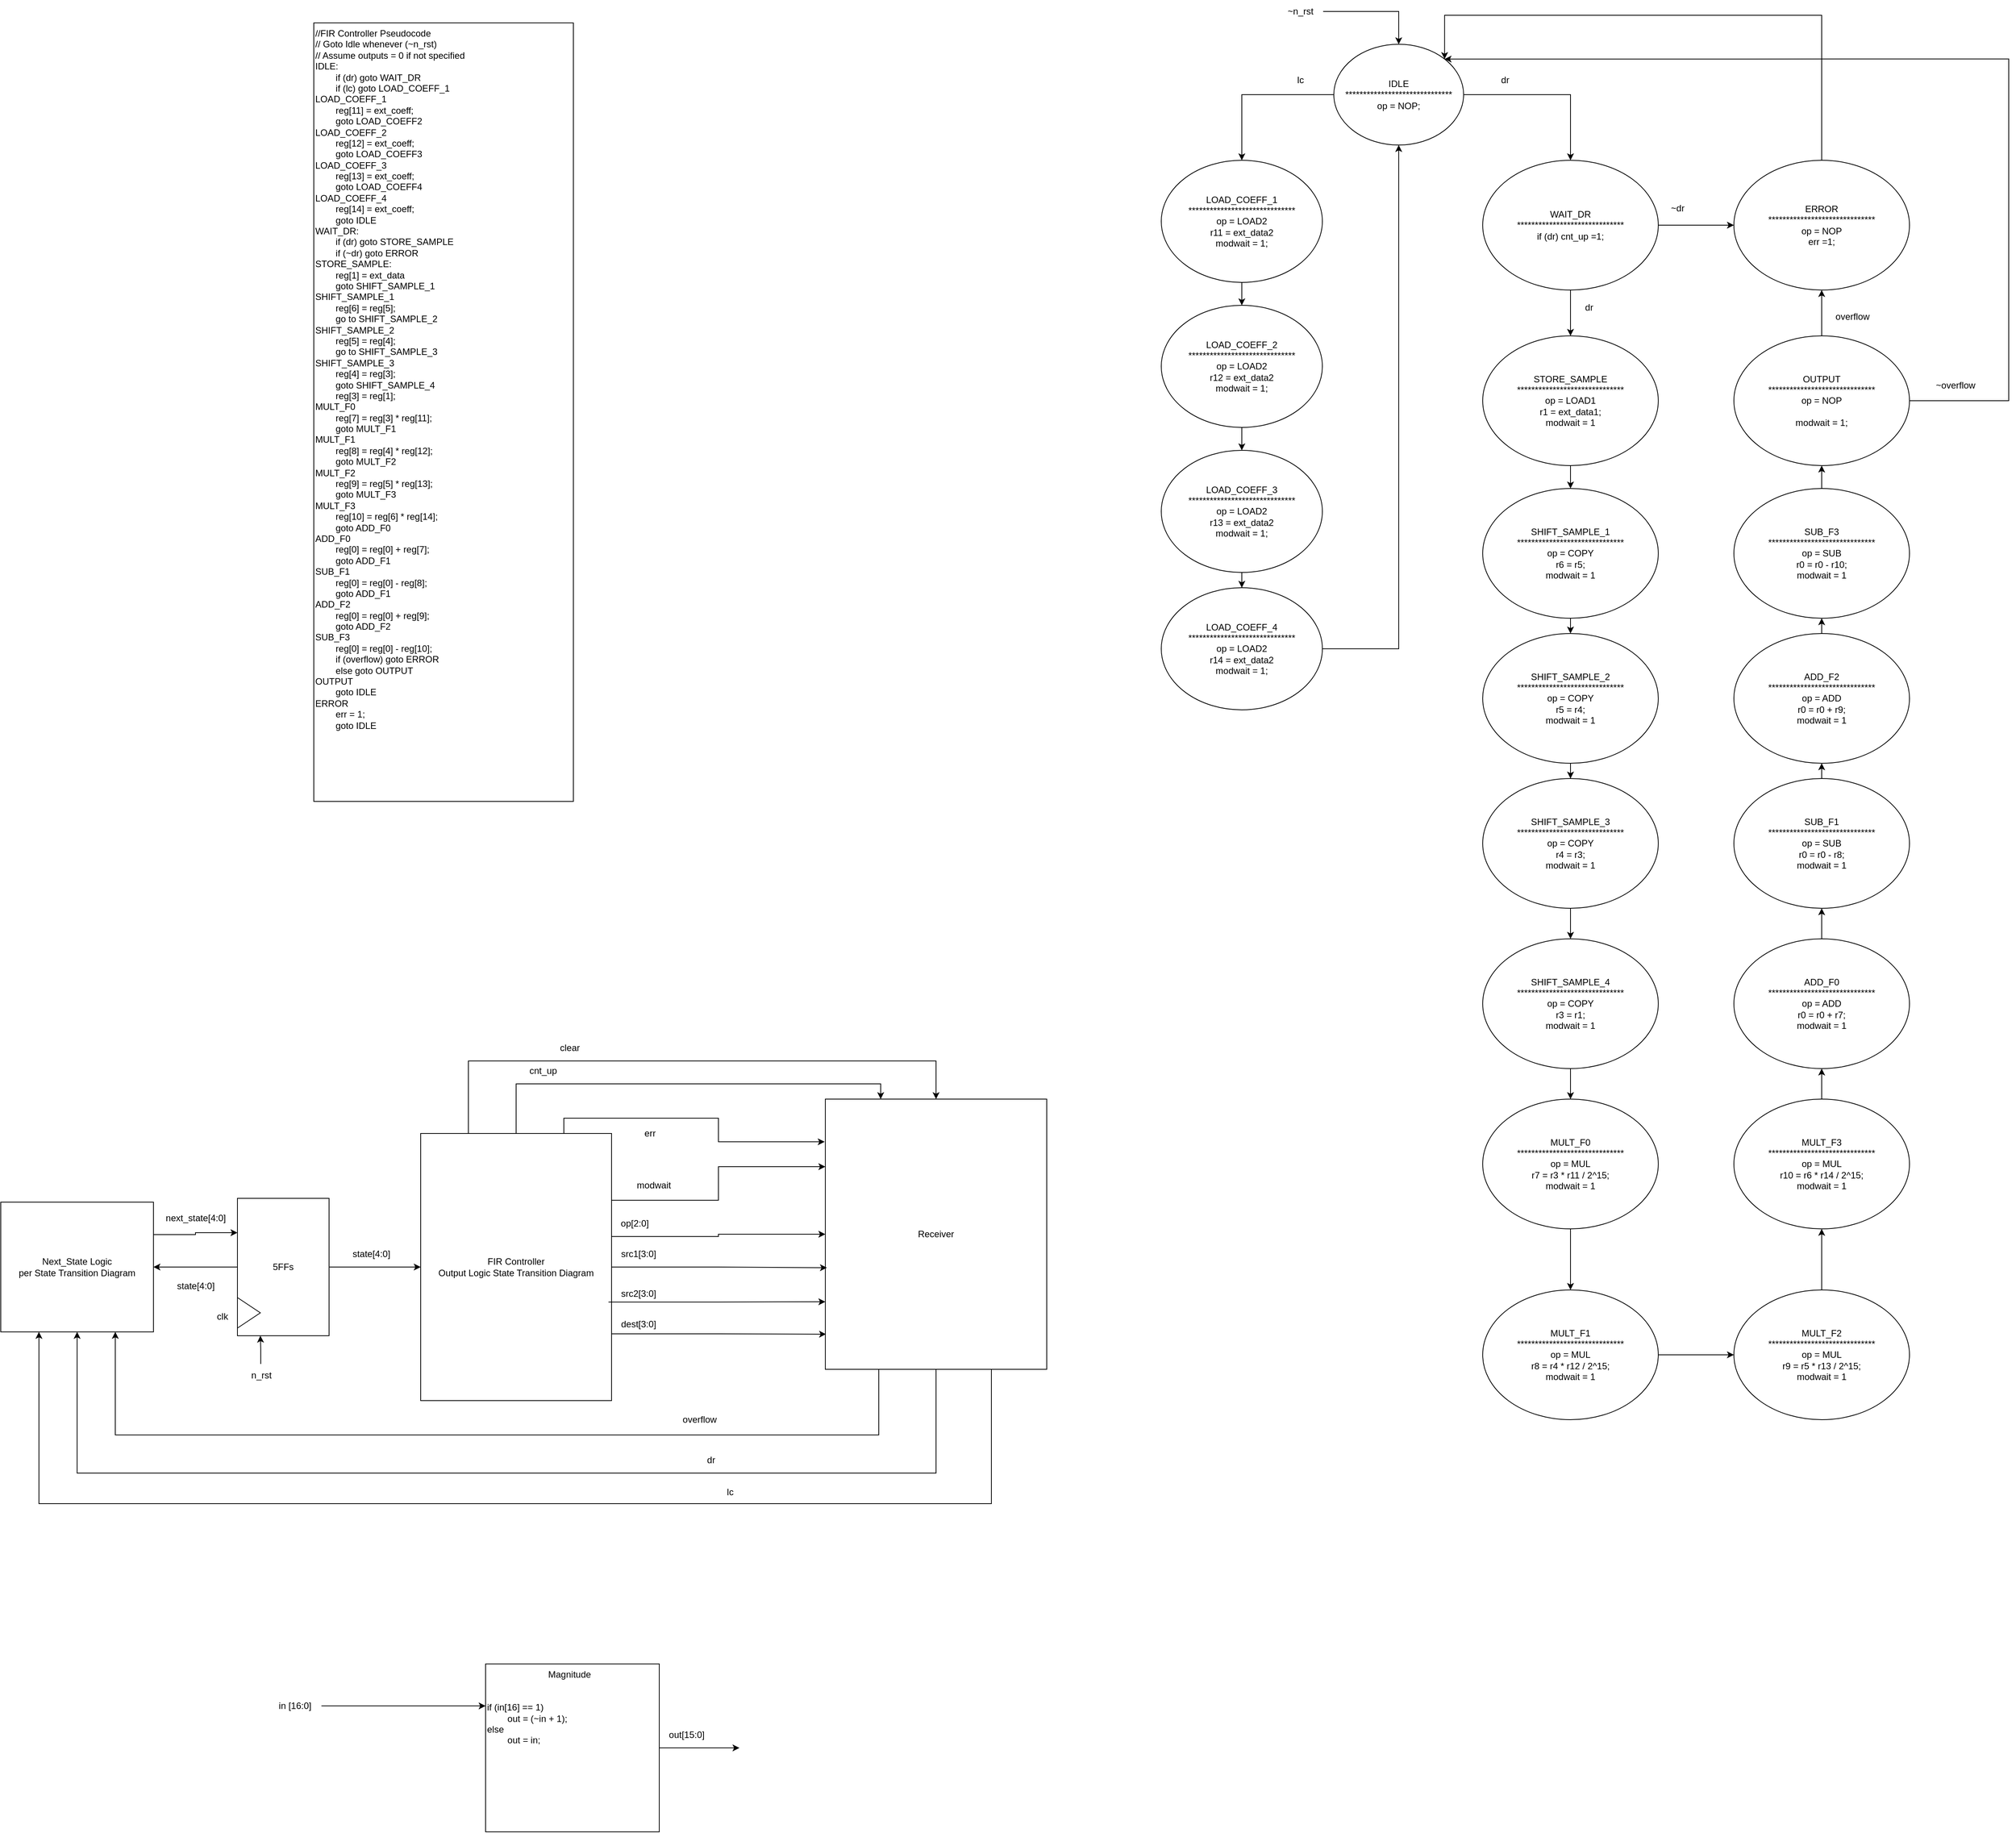 <mxfile version="26.1.0">
  <diagram name="Page-1" id="D0N6lgmKxC3ts6CW8Z0m">
    <mxGraphModel dx="2997" dy="2255" grid="1" gridSize="10" guides="1" tooltips="1" connect="1" arrows="1" fold="1" page="1" pageScale="1" pageWidth="850" pageHeight="1100" math="0" shadow="0">
      <root>
        <mxCell id="0" />
        <mxCell id="1" parent="0" />
        <mxCell id="e_LtIGF7NNEtgVZw4Auk-2" value="&lt;div&gt;//FIR Controller Pseudocode&lt;/div&gt;&lt;div&gt;// Goto Idle whenever (~n_rst)&lt;/div&gt;&lt;div&gt;// Assume outputs = 0 if not specified&lt;/div&gt;IDLE:&amp;nbsp;&lt;div&gt;&lt;div&gt;&lt;span style=&quot;white-space: pre;&quot;&gt;&#x9;&lt;/span&gt;if (dr) goto WAIT_DR&lt;span style=&quot;white-space: pre;&quot;&gt;&#x9;&lt;/span&gt;&lt;/div&gt;&lt;div&gt;&lt;span style=&quot;background-color: transparent; color: light-dark(rgb(0, 0, 0), rgb(255, 255, 255));&quot;&gt;&lt;span style=&quot;white-space: pre;&quot;&gt;&#x9;&lt;/span&gt;if (lc) goto LOAD_COEFF_1&lt;/span&gt;&lt;/div&gt;&lt;div&gt;&lt;div&gt;LOAD_COEFF_1&lt;/div&gt;&lt;div&gt;&lt;span style=&quot;background-color: transparent; color: light-dark(rgb(0, 0, 0), rgb(255, 255, 255)); white-space: pre;&quot;&gt;&#x9;&lt;/span&gt;reg[11] = ext_coeff;&lt;span style=&quot;background-color: transparent; color: light-dark(rgb(0, 0, 0), rgb(255, 255, 255)); white-space: pre;&quot;&gt;&#x9;&lt;/span&gt;&lt;/div&gt;&lt;div&gt;&lt;span style=&quot;white-space: pre;&quot;&gt;&#x9;&lt;/span&gt;goto LOAD_COEFF2&lt;/div&gt;&lt;div&gt;&lt;div&gt;LOAD_COEFF_2&lt;/div&gt;&lt;div&gt;&lt;span style=&quot;background-color: transparent; color: light-dark(rgb(0, 0, 0), rgb(255, 255, 255)); white-space: pre;&quot;&gt;&#x9;&lt;/span&gt;reg[12] = ext_coeff;&lt;/div&gt;&lt;div&gt;&lt;span style=&quot;background-color: transparent; color: light-dark(rgb(0, 0, 0), rgb(255, 255, 255)); white-space: pre;&quot;&gt;&lt;span style=&quot;white-space: pre;&quot;&gt;&#x9;&lt;/span&gt;&lt;/span&gt;&lt;span style=&quot;background-color: transparent; color: light-dark(rgb(0, 0, 0), rgb(255, 255, 255));&quot;&gt;goto LOAD_COEFF3&lt;/span&gt;&lt;/div&gt;&lt;div&gt;&lt;span style=&quot;background-color: transparent; color: light-dark(rgb(0, 0, 0), rgb(255, 255, 255));&quot;&gt;LOAD_COEFF_3&lt;/span&gt;&lt;/div&gt;&lt;div&gt;&lt;/div&gt;&lt;/div&gt;&lt;div&gt;&lt;div&gt;&lt;span style=&quot;background-color: transparent; color: light-dark(rgb(0, 0, 0), rgb(255, 255, 255)); white-space: pre;&quot;&gt;&#x9;&lt;/span&gt;reg[13] = ext_coeff;&lt;span style=&quot;background-color: transparent; color: light-dark(rgb(0, 0, 0), rgb(255, 255, 255)); white-space: pre;&quot;&gt;&#x9;&lt;/span&gt;&lt;/div&gt;&lt;/div&gt;&lt;div&gt;&lt;span style=&quot;white-space: pre;&quot;&gt;&#x9;&lt;/span&gt;goto LOAD_COEFF4&lt;/div&gt;&lt;div&gt;&lt;div&gt;LOAD_COEFF_4&lt;/div&gt;&lt;div&gt;&lt;span style=&quot;background-color: transparent; color: light-dark(rgb(0, 0, 0), rgb(255, 255, 255)); white-space: pre;&quot;&gt;&#x9;&lt;/span&gt;reg[14] = ext_coeff;&lt;/div&gt;&lt;div&gt;&lt;span style=&quot;background-color: transparent; color: light-dark(rgb(0, 0, 0), rgb(255, 255, 255)); white-space: pre;&quot;&gt;&lt;span style=&quot;white-space: pre;&quot;&gt;&#x9;&lt;/span&gt;goto IDLE&#x9;&lt;/span&gt;&lt;/div&gt;&lt;/div&gt;&lt;div&gt;&lt;div&gt;WAIT_DR:&amp;nbsp;&lt;/div&gt;&lt;div&gt;&lt;span style=&quot;white-space: pre;&quot;&gt;&#x9;&lt;/span&gt;if (dr) goto STORE_SAMPLE&lt;/div&gt;&lt;div&gt;&lt;span style=&quot;white-space: pre;&quot;&gt;&#x9;&lt;/span&gt;if (~dr) goto ERROR&amp;nbsp;&lt;span style=&quot;background-color: transparent; color: light-dark(rgb(0, 0, 0), rgb(255, 255, 255)); white-space: pre;&quot;&gt;&#x9;&lt;/span&gt;&lt;span style=&quot;background-color: transparent; color: light-dark(rgb(0, 0, 0), rgb(255, 255, 255)); white-space: pre;&quot;&gt;&#x9;&lt;/span&gt;&lt;/div&gt;&lt;div&gt;STORE_SAMPLE:&lt;/div&gt;&lt;div&gt;&lt;span style=&quot;white-space: pre;&quot;&gt;&#x9;&lt;/span&gt;reg[1] = ext_data&lt;br&gt;&lt;/div&gt;&lt;div&gt;&lt;span style=&quot;white-space: pre;&quot;&gt;&#x9;&lt;/span&gt;goto SHIFT_SAMPLE_1&lt;/div&gt;&lt;div&gt;SHIFT_SAMPLE_1&lt;/div&gt;&lt;div&gt;&lt;span style=&quot;white-space: pre;&quot;&gt;&#x9;&lt;/span&gt;reg[6] = reg[5];&lt;/div&gt;&lt;div&gt;&lt;span style=&quot;white-space: pre;&quot;&gt;&#x9;&lt;/span&gt;go to SHIFT_SAMPLE_2&lt;/div&gt;&lt;div&gt;SHIFT_SAMPLE_2&lt;/div&gt;&lt;div&gt;&lt;span style=&quot;white-space: pre;&quot;&gt;&#x9;&lt;/span&gt;reg[5] = reg[4];&lt;/div&gt;&lt;div&gt;&lt;span style=&quot;background-color: transparent; color: light-dark(rgb(0, 0, 0), rgb(255, 255, 255)); white-space: pre;&quot;&gt;&#x9;&lt;/span&gt;&lt;span style=&quot;background-color: transparent; color: light-dark(rgb(0, 0, 0), rgb(255, 255, 255));&quot;&gt;go to SHIFT_SAMPLE_3&amp;nbsp;&lt;/span&gt;&lt;/div&gt;&lt;div&gt;SHIFT_SAMPLE_3&lt;/div&gt;&lt;div&gt;&lt;span style=&quot;white-space: pre;&quot;&gt;&#x9;&lt;/span&gt;reg[4] = reg[3];&lt;/div&gt;&lt;div&gt;&lt;span style=&quot;white-space: pre;&quot;&gt;&#x9;&lt;/span&gt;goto SHIFT_SAMPLE_4&lt;br&gt;&lt;/div&gt;&lt;div&gt;&lt;span style=&quot;white-space: pre;&quot;&gt;&#x9;&lt;/span&gt;reg[3] = reg[1];&lt;br&gt;&lt;/div&gt;&lt;div&gt;MULT_F0&lt;/div&gt;&lt;div&gt;&lt;span style=&quot;white-space: pre;&quot;&gt;&#x9;&lt;/span&gt;reg[7] = reg[3] * reg[11];&lt;br&gt;&lt;/div&gt;&lt;div&gt;&lt;span style=&quot;white-space: pre;&quot;&gt;&#x9;&lt;/span&gt;goto MULT_F1&lt;br&gt;&lt;/div&gt;&lt;div&gt;&lt;div&gt;MULT_F1&lt;/div&gt;&lt;div&gt;&lt;span style=&quot;white-space: pre;&quot;&gt;&#x9;&lt;/span&gt;reg[8] = reg[4] * reg[12];&lt;br&gt;&lt;/div&gt;&lt;div&gt;&lt;span style=&quot;white-space: pre;&quot;&gt;&#x9;&lt;/span&gt;goto MULT_F2&lt;/div&gt;&lt;/div&gt;&lt;div&gt;&lt;div&gt;MULT_F2&lt;/div&gt;&lt;div&gt;&lt;span style=&quot;white-space: pre;&quot;&gt;&#x9;&lt;/span&gt;reg[9] = reg[5] * reg[13];&lt;br&gt;&lt;/div&gt;&lt;div&gt;&lt;span style=&quot;white-space: pre;&quot;&gt;&#x9;&lt;/span&gt;goto MULT_F3&lt;/div&gt;&lt;/div&gt;&lt;div&gt;&lt;div&gt;MULT_F3&lt;/div&gt;&lt;div&gt;&lt;span style=&quot;white-space: pre;&quot;&gt;&#x9;&lt;/span&gt;reg[10] = reg[6] * reg[14];&lt;br&gt;&lt;/div&gt;&lt;div&gt;&lt;span style=&quot;white-space: pre;&quot;&gt;&#x9;&lt;/span&gt;goto ADD_F0&lt;/div&gt;&lt;/div&gt;&lt;div&gt;ADD_F0&lt;/div&gt;&lt;div&gt;&lt;span style=&quot;white-space: pre;&quot;&gt;&#x9;&lt;/span&gt;reg[0] = reg[0] + reg[7];&lt;br&gt;&lt;/div&gt;&lt;div&gt;&lt;span style=&quot;white-space: pre;&quot;&gt;&#x9;&lt;/span&gt;goto ADD_F1&lt;br&gt;&lt;/div&gt;&lt;div&gt;&lt;div&gt;SUB_F1&lt;/div&gt;&lt;div&gt;&lt;span style=&quot;white-space: pre;&quot;&gt;&#x9;&lt;/span&gt;reg[0] = reg[0] - reg[8];&lt;br&gt;&lt;/div&gt;&lt;div&gt;&lt;span style=&quot;white-space: pre;&quot;&gt;&#x9;&lt;/span&gt;goto ADD_F1&lt;/div&gt;&lt;/div&gt;&lt;div&gt;&lt;div&gt;ADD_F2&lt;/div&gt;&lt;div&gt;&lt;span style=&quot;white-space: pre;&quot;&gt;&#x9;&lt;/span&gt;reg[0] = reg[0] + reg[9];&lt;/div&gt;&lt;/div&gt;&lt;div&gt;&lt;span style=&quot;white-space: pre;&quot;&gt;&#x9;&lt;/span&gt;goto ADD_F2&lt;br&gt;&lt;/div&gt;&lt;div&gt;&lt;div&gt;SUB_F3&lt;/div&gt;&lt;div&gt;&lt;span style=&quot;white-space: pre;&quot;&gt;&#x9;&lt;/span&gt;reg[0] = reg[0] - reg[10];&lt;/div&gt;&lt;/div&gt;&lt;div&gt;&lt;span style=&quot;white-space: pre;&quot;&gt;&#x9;&lt;/span&gt;if (overflow) goto ERROR&lt;br&gt;&lt;/div&gt;&lt;div&gt;&lt;span style=&quot;white-space: pre;&quot;&gt;&#x9;&lt;/span&gt;else goto OUTPUT&lt;/div&gt;&lt;div&gt;OUTPUT&lt;/div&gt;&lt;div&gt;&lt;span style=&quot;white-space: pre;&quot;&gt;&#x9;&lt;/span&gt;goto IDLE&lt;/div&gt;&lt;div&gt;ERROR&lt;/div&gt;&lt;div&gt;&lt;span style=&quot;white-space: pre;&quot;&gt;&#x9;&lt;/span&gt;err = 1;&amp;nbsp;&lt;/div&gt;&lt;div&gt;&lt;span style=&quot;white-space: pre;&quot;&gt;&#x9;&lt;/span&gt;goto IDLE&lt;br&gt;&lt;/div&gt;&lt;div&gt;&lt;span style=&quot;white-space: pre;&quot;&gt;&#x9;&lt;/span&gt;&lt;br&gt;&lt;/div&gt;&lt;div&gt;&lt;span style=&quot;background-color: transparent; color: light-dark(rgb(0, 0, 0), rgb(255, 255, 255)); white-space: pre;&quot;&gt;&lt;span style=&quot;white-space: pre;&quot;&gt;&#x9;&lt;/span&gt;&#x9;&lt;/span&gt;&lt;span style=&quot;background-color: transparent; color: light-dark(rgb(0, 0, 0), rgb(255, 255, 255));&quot;&gt;&amp;nbsp;&lt;/span&gt;&lt;/div&gt;&lt;div&gt;&lt;span style=&quot;white-space: pre;&quot;&gt;&#x9;&lt;/span&gt;&lt;br&gt;&lt;/div&gt;&lt;div&gt;&lt;span style=&quot;white-space: pre;&quot;&gt;&#x9;&lt;/span&gt;&lt;br&gt;&lt;/div&gt;&lt;div&gt;&lt;br&gt;&lt;/div&gt;&lt;div&gt;&lt;br&gt;&lt;/div&gt;&lt;div&gt;&lt;span style=&quot;white-space: pre;&quot;&gt;&#x9;&lt;/span&gt;&lt;span style=&quot;white-space: pre;&quot;&gt;&#x9;&lt;br&gt;&lt;/span&gt;&lt;br&gt;&lt;/div&gt;&lt;/div&gt;&lt;/div&gt;&lt;/div&gt;" style="rounded=0;whiteSpace=wrap;html=1;align=left;verticalAlign=top;" parent="1" vertex="1">
          <mxGeometry x="-1080" y="-180" width="340" height="1020" as="geometry" />
        </mxCell>
        <mxCell id="e_LtIGF7NNEtgVZw4Auk-3" style="edgeStyle=orthogonalEdgeStyle;rounded=0;orthogonalLoop=1;jettySize=auto;html=1;exitX=0.5;exitY=1;exitDx=0;exitDy=0;" parent="1" source="e_LtIGF7NNEtgVZw4Auk-2" target="e_LtIGF7NNEtgVZw4Auk-2" edge="1">
          <mxGeometry relative="1" as="geometry" />
        </mxCell>
        <mxCell id="rDvdCbsORdO_u9nygV4T-1" style="edgeStyle=orthogonalEdgeStyle;rounded=0;orthogonalLoop=1;jettySize=auto;html=1;entryX=0.5;entryY=0;entryDx=0;entryDy=0;" parent="1" source="e_LtIGF7NNEtgVZw4Auk-6" target="e_LtIGF7NNEtgVZw4Auk-18" edge="1">
          <mxGeometry relative="1" as="geometry" />
        </mxCell>
        <mxCell id="rDvdCbsORdO_u9nygV4T-2" style="edgeStyle=orthogonalEdgeStyle;rounded=0;orthogonalLoop=1;jettySize=auto;html=1;entryX=0.5;entryY=0;entryDx=0;entryDy=0;" parent="1" source="e_LtIGF7NNEtgVZw4Auk-6" target="e_LtIGF7NNEtgVZw4Auk-22" edge="1">
          <mxGeometry relative="1" as="geometry" />
        </mxCell>
        <mxCell id="e_LtIGF7NNEtgVZw4Auk-6" value="&lt;div&gt;IDLE&lt;/div&gt;&lt;div&gt;******************************&lt;/div&gt;&lt;div&gt;op = NOP;&lt;/div&gt;" style="ellipse;whiteSpace=wrap;html=1;" parent="1" vertex="1">
          <mxGeometry x="256" y="-152" width="170" height="132" as="geometry" />
        </mxCell>
        <mxCell id="rDvdCbsORdO_u9nygV4T-13" style="edgeStyle=orthogonalEdgeStyle;rounded=0;orthogonalLoop=1;jettySize=auto;html=1;entryX=0.5;entryY=0;entryDx=0;entryDy=0;" parent="1" source="e_LtIGF7NNEtgVZw4Auk-8" target="rDvdCbsORdO_u9nygV4T-10" edge="1">
          <mxGeometry relative="1" as="geometry" />
        </mxCell>
        <mxCell id="e_LtIGF7NNEtgVZw4Auk-8" value="&lt;div&gt;STORE_SAMPLE&lt;/div&gt;&lt;div&gt;******************************&lt;/div&gt;&lt;div&gt;op = LOAD1&lt;/div&gt;&lt;div&gt;r1 = ext_data1;&lt;/div&gt;&lt;div&gt;modwait = 1&lt;/div&gt;" style="ellipse;whiteSpace=wrap;html=1;verticalAlign=middle;" parent="1" vertex="1">
          <mxGeometry x="451" y="230" width="230" height="170" as="geometry" />
        </mxCell>
        <mxCell id="e_LtIGF7NNEtgVZw4Auk-9" value="dr" style="text;html=1;align=center;verticalAlign=middle;resizable=0;points=[];autosize=1;strokeColor=none;fillColor=none;" parent="1" vertex="1">
          <mxGeometry x="465" y="-120" width="30" height="30" as="geometry" />
        </mxCell>
        <mxCell id="e_LtIGF7NNEtgVZw4Auk-10" style="edgeStyle=orthogonalEdgeStyle;rounded=0;orthogonalLoop=1;jettySize=auto;html=1;entryX=0.5;entryY=0;entryDx=0;entryDy=0;" parent="1" source="e_LtIGF7NNEtgVZw4Auk-11" target="e_LtIGF7NNEtgVZw4Auk-6" edge="1">
          <mxGeometry relative="1" as="geometry" />
        </mxCell>
        <mxCell id="e_LtIGF7NNEtgVZw4Auk-11" value="~n_rst" style="text;html=1;align=center;verticalAlign=middle;resizable=0;points=[];autosize=1;strokeColor=none;fillColor=none;" parent="1" vertex="1">
          <mxGeometry x="182" y="-210" width="60" height="30" as="geometry" />
        </mxCell>
        <mxCell id="rDvdCbsORdO_u9nygV4T-14" style="edgeStyle=orthogonalEdgeStyle;rounded=0;orthogonalLoop=1;jettySize=auto;html=1;exitX=0.5;exitY=1;exitDx=0;exitDy=0;entryX=0.5;entryY=0;entryDx=0;entryDy=0;" parent="1" source="e_LtIGF7NNEtgVZw4Auk-18" target="e_LtIGF7NNEtgVZw4Auk-25" edge="1">
          <mxGeometry relative="1" as="geometry" />
        </mxCell>
        <mxCell id="e_LtIGF7NNEtgVZw4Auk-18" value="&lt;div&gt;LOAD_COEFF_1&lt;/div&gt;&lt;div&gt;******************************&lt;/div&gt;&lt;div&gt;op = LOAD2&lt;/div&gt;&lt;div&gt;r11 = ext_data2&lt;/div&gt;&lt;div&gt;modwait = 1;&lt;/div&gt;" style="ellipse;whiteSpace=wrap;html=1;verticalAlign=middle;" parent="1" vertex="1">
          <mxGeometry x="30" width="211" height="160" as="geometry" />
        </mxCell>
        <mxCell id="rDvdCbsORdO_u9nygV4T-6" style="edgeStyle=orthogonalEdgeStyle;rounded=0;orthogonalLoop=1;jettySize=auto;html=1;entryX=0;entryY=0.5;entryDx=0;entryDy=0;" parent="1" source="e_LtIGF7NNEtgVZw4Auk-22" target="rDvdCbsORdO_u9nygV4T-4" edge="1">
          <mxGeometry relative="1" as="geometry" />
        </mxCell>
        <mxCell id="rDvdCbsORdO_u9nygV4T-8" style="edgeStyle=orthogonalEdgeStyle;rounded=0;orthogonalLoop=1;jettySize=auto;html=1;entryX=0.5;entryY=0;entryDx=0;entryDy=0;" parent="1" source="e_LtIGF7NNEtgVZw4Auk-22" target="e_LtIGF7NNEtgVZw4Auk-8" edge="1">
          <mxGeometry relative="1" as="geometry" />
        </mxCell>
        <mxCell id="e_LtIGF7NNEtgVZw4Auk-22" value="&lt;div&gt;WAIT_DR&lt;/div&gt;&lt;div&gt;******************************&lt;/div&gt;&lt;div&gt;if (dr) cnt_up =1;&lt;/div&gt;" style="ellipse;whiteSpace=wrap;html=1;verticalAlign=middle;" parent="1" vertex="1">
          <mxGeometry x="451" width="230" height="170" as="geometry" />
        </mxCell>
        <mxCell id="rDvdCbsORdO_u9nygV4T-15" style="edgeStyle=orthogonalEdgeStyle;rounded=0;orthogonalLoop=1;jettySize=auto;html=1;" parent="1" source="e_LtIGF7NNEtgVZw4Auk-25" target="e_LtIGF7NNEtgVZw4Auk-26" edge="1">
          <mxGeometry relative="1" as="geometry" />
        </mxCell>
        <mxCell id="e_LtIGF7NNEtgVZw4Auk-25" value="&lt;div&gt;LOAD_COEFF_2&lt;/div&gt;&lt;div&gt;******************************&lt;/div&gt;&lt;div&gt;&lt;div&gt;op = LOAD2&lt;/div&gt;&lt;div&gt;r12 = ext_data2&lt;/div&gt;&lt;div&gt;modwait = 1;&lt;/div&gt;&lt;/div&gt;" style="ellipse;whiteSpace=wrap;html=1;verticalAlign=middle;" parent="1" vertex="1">
          <mxGeometry x="30" y="190" width="211" height="160" as="geometry" />
        </mxCell>
        <mxCell id="rDvdCbsORdO_u9nygV4T-16" style="edgeStyle=orthogonalEdgeStyle;rounded=0;orthogonalLoop=1;jettySize=auto;html=1;exitX=0.5;exitY=1;exitDx=0;exitDy=0;" parent="1" source="e_LtIGF7NNEtgVZw4Auk-26" target="e_LtIGF7NNEtgVZw4Auk-27" edge="1">
          <mxGeometry relative="1" as="geometry" />
        </mxCell>
        <mxCell id="e_LtIGF7NNEtgVZw4Auk-26" value="&lt;div&gt;LOAD_COEFF_3&lt;/div&gt;&lt;div&gt;******************************&lt;/div&gt;&lt;div&gt;&lt;div&gt;op = LOAD2&lt;/div&gt;&lt;div&gt;r13 = ext_data2&lt;/div&gt;&lt;div&gt;modwait = 1;&lt;/div&gt;&lt;/div&gt;" style="ellipse;whiteSpace=wrap;html=1;verticalAlign=middle;" parent="1" vertex="1">
          <mxGeometry x="30" y="380" width="211" height="160" as="geometry" />
        </mxCell>
        <mxCell id="rDvdCbsORdO_u9nygV4T-3" style="edgeStyle=orthogonalEdgeStyle;rounded=0;orthogonalLoop=1;jettySize=auto;html=1;entryX=0.5;entryY=1;entryDx=0;entryDy=0;" parent="1" source="e_LtIGF7NNEtgVZw4Auk-27" target="e_LtIGF7NNEtgVZw4Auk-6" edge="1">
          <mxGeometry relative="1" as="geometry" />
        </mxCell>
        <mxCell id="e_LtIGF7NNEtgVZw4Auk-27" value="&lt;div&gt;LOAD_COEFF_4&lt;/div&gt;&lt;div&gt;******************************&lt;/div&gt;&lt;div&gt;&lt;div&gt;op = LOAD2&lt;/div&gt;&lt;div&gt;r14 = ext_data2&lt;/div&gt;&lt;div&gt;modwait = 1;&lt;/div&gt;&lt;/div&gt;" style="ellipse;whiteSpace=wrap;html=1;verticalAlign=middle;" parent="1" vertex="1">
          <mxGeometry x="30" y="560" width="211" height="160" as="geometry" />
        </mxCell>
        <mxCell id="rDvdCbsORdO_u9nygV4T-5" style="edgeStyle=orthogonalEdgeStyle;rounded=0;orthogonalLoop=1;jettySize=auto;html=1;entryX=1;entryY=0;entryDx=0;entryDy=0;exitX=0.5;exitY=0;exitDx=0;exitDy=0;" parent="1" source="rDvdCbsORdO_u9nygV4T-4" target="e_LtIGF7NNEtgVZw4Auk-6" edge="1">
          <mxGeometry relative="1" as="geometry">
            <Array as="points">
              <mxPoint x="895" y="-190" />
              <mxPoint x="401" y="-190" />
            </Array>
          </mxGeometry>
        </mxCell>
        <mxCell id="rDvdCbsORdO_u9nygV4T-4" value="&lt;div&gt;ERROR&lt;/div&gt;&lt;div&gt;******************************&lt;/div&gt;&lt;div&gt;op = NOP&lt;/div&gt;&lt;div&gt;err =1;&lt;/div&gt;" style="ellipse;whiteSpace=wrap;html=1;verticalAlign=middle;" parent="1" vertex="1">
          <mxGeometry x="780" width="230" height="170" as="geometry" />
        </mxCell>
        <mxCell id="rDvdCbsORdO_u9nygV4T-7" value="~dr" style="text;html=1;align=center;verticalAlign=middle;resizable=0;points=[];autosize=1;strokeColor=none;fillColor=none;" parent="1" vertex="1">
          <mxGeometry x="686" y="48" width="40" height="30" as="geometry" />
        </mxCell>
        <mxCell id="rDvdCbsORdO_u9nygV4T-9" value="dr" style="text;html=1;align=center;verticalAlign=middle;resizable=0;points=[];autosize=1;strokeColor=none;fillColor=none;" parent="1" vertex="1">
          <mxGeometry x="575" y="178" width="30" height="30" as="geometry" />
        </mxCell>
        <mxCell id="rDvdCbsORdO_u9nygV4T-17" style="edgeStyle=orthogonalEdgeStyle;rounded=0;orthogonalLoop=1;jettySize=auto;html=1;exitX=0.5;exitY=1;exitDx=0;exitDy=0;entryX=0.5;entryY=0;entryDx=0;entryDy=0;" parent="1" source="rDvdCbsORdO_u9nygV4T-10" target="rDvdCbsORdO_u9nygV4T-11" edge="1">
          <mxGeometry relative="1" as="geometry" />
        </mxCell>
        <mxCell id="rDvdCbsORdO_u9nygV4T-10" value="&lt;div&gt;SHIFT_SAMPLE_1&lt;/div&gt;&lt;div&gt;******************************&lt;/div&gt;&lt;div&gt;op = COPY&lt;/div&gt;&lt;div&gt;r6 = r5;&lt;/div&gt;&lt;div&gt;modwait = 1&lt;/div&gt;" style="ellipse;whiteSpace=wrap;html=1;verticalAlign=middle;" parent="1" vertex="1">
          <mxGeometry x="451" y="430" width="230" height="170" as="geometry" />
        </mxCell>
        <mxCell id="rDvdCbsORdO_u9nygV4T-18" style="edgeStyle=orthogonalEdgeStyle;rounded=0;orthogonalLoop=1;jettySize=auto;html=1;exitX=0.5;exitY=1;exitDx=0;exitDy=0;" parent="1" source="rDvdCbsORdO_u9nygV4T-11" target="rDvdCbsORdO_u9nygV4T-12" edge="1">
          <mxGeometry relative="1" as="geometry" />
        </mxCell>
        <mxCell id="rDvdCbsORdO_u9nygV4T-11" value="&lt;div&gt;&lt;span style=&quot;background-color: transparent; color: light-dark(rgb(0, 0, 0), rgb(255, 255, 255));&quot;&gt;SHIFT&lt;/span&gt;_SAMPLE_2&lt;/div&gt;&lt;div&gt;******************************&lt;/div&gt;&lt;div&gt;op = COPY&lt;/div&gt;&lt;div&gt;r5 = r4;&lt;/div&gt;&lt;div&gt;modwait = 1&lt;/div&gt;" style="ellipse;whiteSpace=wrap;html=1;verticalAlign=middle;" parent="1" vertex="1">
          <mxGeometry x="451" y="620" width="230" height="170" as="geometry" />
        </mxCell>
        <mxCell id="rDvdCbsORdO_u9nygV4T-20" style="edgeStyle=orthogonalEdgeStyle;rounded=0;orthogonalLoop=1;jettySize=auto;html=1;entryX=0.5;entryY=0;entryDx=0;entryDy=0;" parent="1" source="rDvdCbsORdO_u9nygV4T-12" target="rDvdCbsORdO_u9nygV4T-19" edge="1">
          <mxGeometry relative="1" as="geometry" />
        </mxCell>
        <mxCell id="rDvdCbsORdO_u9nygV4T-12" value="&lt;div&gt;&lt;span style=&quot;background-color: transparent; color: light-dark(rgb(0, 0, 0), rgb(255, 255, 255));&quot;&gt;SHIFT&lt;/span&gt;_SAMPLE_3&lt;/div&gt;&lt;div&gt;******************************&lt;/div&gt;&lt;div&gt;op = COPY&lt;/div&gt;&lt;div&gt;r4 = r3;&lt;/div&gt;&lt;div&gt;modwait = 1&lt;/div&gt;" style="ellipse;whiteSpace=wrap;html=1;verticalAlign=middle;" parent="1" vertex="1">
          <mxGeometry x="451" y="810" width="230" height="170" as="geometry" />
        </mxCell>
        <mxCell id="rDvdCbsORdO_u9nygV4T-25" style="edgeStyle=orthogonalEdgeStyle;rounded=0;orthogonalLoop=1;jettySize=auto;html=1;exitX=0.5;exitY=1;exitDx=0;exitDy=0;entryX=0.5;entryY=0;entryDx=0;entryDy=0;" parent="1" source="rDvdCbsORdO_u9nygV4T-19" target="rDvdCbsORdO_u9nygV4T-21" edge="1">
          <mxGeometry relative="1" as="geometry" />
        </mxCell>
        <mxCell id="rDvdCbsORdO_u9nygV4T-19" value="&lt;div&gt;&lt;span style=&quot;background-color: transparent; color: light-dark(rgb(0, 0, 0), rgb(255, 255, 255));&quot;&gt;SHIFT&lt;/span&gt;&lt;span style=&quot;background-color: transparent; color: light-dark(rgb(0, 0, 0), rgb(255, 255, 255));&quot;&gt;_SAMPLE_4&lt;/span&gt;&lt;/div&gt;&lt;div&gt;******************************&lt;/div&gt;&lt;div&gt;op = COPY&lt;/div&gt;&lt;div&gt;r3 = r1;&lt;/div&gt;&lt;div&gt;modwait = 1&lt;/div&gt;" style="ellipse;whiteSpace=wrap;html=1;verticalAlign=middle;" parent="1" vertex="1">
          <mxGeometry x="451" y="1020" width="230" height="170" as="geometry" />
        </mxCell>
        <mxCell id="rDvdCbsORdO_u9nygV4T-26" style="edgeStyle=orthogonalEdgeStyle;rounded=0;orthogonalLoop=1;jettySize=auto;html=1;" parent="1" source="rDvdCbsORdO_u9nygV4T-21" target="rDvdCbsORdO_u9nygV4T-22" edge="1">
          <mxGeometry relative="1" as="geometry" />
        </mxCell>
        <mxCell id="rDvdCbsORdO_u9nygV4T-21" value="&lt;div&gt;&lt;span style=&quot;background-color: transparent; color: light-dark(rgb(0, 0, 0), rgb(255, 255, 255));&quot;&gt;MULT_F0&lt;/span&gt;&lt;/div&gt;&lt;div&gt;******************************&lt;/div&gt;&lt;div&gt;op = MUL&lt;/div&gt;&lt;div&gt;r7 = r3 * r11 / 2^15;&lt;/div&gt;&lt;div&gt;modwait = 1&lt;/div&gt;" style="ellipse;whiteSpace=wrap;html=1;verticalAlign=middle;" parent="1" vertex="1">
          <mxGeometry x="451" y="1230" width="230" height="170" as="geometry" />
        </mxCell>
        <mxCell id="rDvdCbsORdO_u9nygV4T-27" style="edgeStyle=orthogonalEdgeStyle;rounded=0;orthogonalLoop=1;jettySize=auto;html=1;exitX=1;exitY=0.5;exitDx=0;exitDy=0;entryX=0;entryY=0.5;entryDx=0;entryDy=0;" parent="1" source="rDvdCbsORdO_u9nygV4T-22" target="rDvdCbsORdO_u9nygV4T-23" edge="1">
          <mxGeometry relative="1" as="geometry" />
        </mxCell>
        <mxCell id="rDvdCbsORdO_u9nygV4T-22" value="&lt;div&gt;&lt;span style=&quot;background-color: transparent; color: light-dark(rgb(0, 0, 0), rgb(255, 255, 255));&quot;&gt;MULT_F1&lt;/span&gt;&lt;/div&gt;&lt;div&gt;******************************&lt;/div&gt;&lt;div&gt;op = MUL&lt;/div&gt;&lt;div&gt;r8 = r4 * r12 / 2^15;&lt;/div&gt;&lt;div&gt;modwait = 1&lt;/div&gt;" style="ellipse;whiteSpace=wrap;html=1;verticalAlign=middle;" parent="1" vertex="1">
          <mxGeometry x="451" y="1480" width="230" height="170" as="geometry" />
        </mxCell>
        <mxCell id="rDvdCbsORdO_u9nygV4T-28" style="edgeStyle=orthogonalEdgeStyle;rounded=0;orthogonalLoop=1;jettySize=auto;html=1;exitX=0.5;exitY=0;exitDx=0;exitDy=0;entryX=0.5;entryY=1;entryDx=0;entryDy=0;" parent="1" source="rDvdCbsORdO_u9nygV4T-23" target="rDvdCbsORdO_u9nygV4T-24" edge="1">
          <mxGeometry relative="1" as="geometry" />
        </mxCell>
        <mxCell id="rDvdCbsORdO_u9nygV4T-23" value="&lt;div&gt;&lt;span style=&quot;background-color: transparent; color: light-dark(rgb(0, 0, 0), rgb(255, 255, 255));&quot;&gt;MULT_F2&lt;/span&gt;&lt;/div&gt;&lt;div&gt;******************************&lt;/div&gt;&lt;div&gt;op = MUL&lt;/div&gt;&lt;div&gt;r9 = r5 * r13 / 2^15;&lt;/div&gt;&lt;div&gt;modwait = 1&lt;/div&gt;" style="ellipse;whiteSpace=wrap;html=1;verticalAlign=middle;" parent="1" vertex="1">
          <mxGeometry x="780" y="1480" width="230" height="170" as="geometry" />
        </mxCell>
        <mxCell id="rDvdCbsORdO_u9nygV4T-33" style="edgeStyle=orthogonalEdgeStyle;rounded=0;orthogonalLoop=1;jettySize=auto;html=1;exitX=0.5;exitY=0;exitDx=0;exitDy=0;entryX=0.5;entryY=1;entryDx=0;entryDy=0;" parent="1" source="rDvdCbsORdO_u9nygV4T-24" target="rDvdCbsORdO_u9nygV4T-29" edge="1">
          <mxGeometry relative="1" as="geometry" />
        </mxCell>
        <mxCell id="rDvdCbsORdO_u9nygV4T-24" value="&lt;div&gt;&lt;span style=&quot;background-color: transparent; color: light-dark(rgb(0, 0, 0), rgb(255, 255, 255));&quot;&gt;MULT_F3&lt;/span&gt;&lt;/div&gt;&lt;div&gt;******************************&lt;/div&gt;&lt;div&gt;op = MUL&lt;/div&gt;&lt;div&gt;r10 = r6 * r14 / 2^15;&lt;/div&gt;&lt;div&gt;modwait = 1&lt;/div&gt;" style="ellipse;whiteSpace=wrap;html=1;verticalAlign=middle;" parent="1" vertex="1">
          <mxGeometry x="780" y="1230" width="230" height="170" as="geometry" />
        </mxCell>
        <mxCell id="rDvdCbsORdO_u9nygV4T-32" style="edgeStyle=orthogonalEdgeStyle;rounded=0;orthogonalLoop=1;jettySize=auto;html=1;exitX=0.5;exitY=0;exitDx=0;exitDy=0;entryX=0.5;entryY=1;entryDx=0;entryDy=0;" parent="1" source="rDvdCbsORdO_u9nygV4T-29" target="rDvdCbsORdO_u9nygV4T-31" edge="1">
          <mxGeometry relative="1" as="geometry" />
        </mxCell>
        <mxCell id="rDvdCbsORdO_u9nygV4T-29" value="&lt;div&gt;&lt;span style=&quot;background-color: transparent; color: light-dark(rgb(0, 0, 0), rgb(255, 255, 255));&quot;&gt;ADD_F0&lt;/span&gt;&lt;/div&gt;&lt;div&gt;******************************&lt;/div&gt;&lt;div&gt;op = ADD&lt;/div&gt;&lt;div&gt;r0 = r0 + r7;&lt;/div&gt;&lt;div&gt;modwait = 1&lt;/div&gt;" style="ellipse;whiteSpace=wrap;html=1;verticalAlign=middle;" parent="1" vertex="1">
          <mxGeometry x="780" y="1020" width="230" height="170" as="geometry" />
        </mxCell>
        <mxCell id="rDvdCbsORdO_u9nygV4T-36" style="edgeStyle=orthogonalEdgeStyle;rounded=0;orthogonalLoop=1;jettySize=auto;html=1;exitX=0.5;exitY=0;exitDx=0;exitDy=0;entryX=0.5;entryY=1;entryDx=0;entryDy=0;" parent="1" source="rDvdCbsORdO_u9nygV4T-30" target="rDvdCbsORdO_u9nygV4T-35" edge="1">
          <mxGeometry relative="1" as="geometry" />
        </mxCell>
        <mxCell id="rDvdCbsORdO_u9nygV4T-30" value="&lt;div&gt;&lt;span style=&quot;background-color: transparent; color: light-dark(rgb(0, 0, 0), rgb(255, 255, 255));&quot;&gt;ADD_F2&lt;/span&gt;&lt;/div&gt;&lt;div&gt;******************************&lt;/div&gt;&lt;div&gt;op = ADD&lt;/div&gt;&lt;div&gt;r0 = r0 + r9;&lt;/div&gt;&lt;div&gt;modwait = 1&lt;/div&gt;" style="ellipse;whiteSpace=wrap;html=1;verticalAlign=middle;" parent="1" vertex="1">
          <mxGeometry x="780" y="620" width="230" height="170" as="geometry" />
        </mxCell>
        <mxCell id="rDvdCbsORdO_u9nygV4T-34" style="edgeStyle=orthogonalEdgeStyle;rounded=0;orthogonalLoop=1;jettySize=auto;html=1;exitX=0.5;exitY=0;exitDx=0;exitDy=0;entryX=0.5;entryY=1;entryDx=0;entryDy=0;" parent="1" source="rDvdCbsORdO_u9nygV4T-31" target="rDvdCbsORdO_u9nygV4T-30" edge="1">
          <mxGeometry relative="1" as="geometry" />
        </mxCell>
        <mxCell id="rDvdCbsORdO_u9nygV4T-31" value="&lt;div&gt;&lt;span style=&quot;background-color: transparent; color: light-dark(rgb(0, 0, 0), rgb(255, 255, 255));&quot;&gt;SUB_F1&lt;/span&gt;&lt;/div&gt;&lt;div&gt;******************************&lt;/div&gt;&lt;div&gt;op = SUB&lt;/div&gt;&lt;div&gt;r0 = r0 - r8;&lt;/div&gt;&lt;div&gt;modwait = 1&lt;/div&gt;" style="ellipse;whiteSpace=wrap;html=1;verticalAlign=middle;" parent="1" vertex="1">
          <mxGeometry x="780" y="810" width="230" height="170" as="geometry" />
        </mxCell>
        <mxCell id="rDvdCbsORdO_u9nygV4T-38" style="edgeStyle=orthogonalEdgeStyle;rounded=0;orthogonalLoop=1;jettySize=auto;html=1;exitX=0.5;exitY=0;exitDx=0;exitDy=0;entryX=0.5;entryY=1;entryDx=0;entryDy=0;" parent="1" source="rDvdCbsORdO_u9nygV4T-35" target="rDvdCbsORdO_u9nygV4T-37" edge="1">
          <mxGeometry relative="1" as="geometry" />
        </mxCell>
        <mxCell id="rDvdCbsORdO_u9nygV4T-35" value="&lt;div&gt;&lt;span style=&quot;background-color: transparent; color: light-dark(rgb(0, 0, 0), rgb(255, 255, 255));&quot;&gt;SUB_F3&lt;/span&gt;&lt;/div&gt;&lt;div&gt;******************************&lt;/div&gt;&lt;div&gt;op = SUB&lt;/div&gt;&lt;div&gt;r0 = r0 - r10;&lt;/div&gt;&lt;div&gt;modwait = 1&lt;/div&gt;" style="ellipse;whiteSpace=wrap;html=1;verticalAlign=middle;" parent="1" vertex="1">
          <mxGeometry x="780" y="430" width="230" height="170" as="geometry" />
        </mxCell>
        <mxCell id="rDvdCbsORdO_u9nygV4T-39" style="edgeStyle=orthogonalEdgeStyle;rounded=0;orthogonalLoop=1;jettySize=auto;html=1;exitX=0.5;exitY=0;exitDx=0;exitDy=0;entryX=0.5;entryY=1;entryDx=0;entryDy=0;" parent="1" source="rDvdCbsORdO_u9nygV4T-37" target="rDvdCbsORdO_u9nygV4T-4" edge="1">
          <mxGeometry relative="1" as="geometry" />
        </mxCell>
        <mxCell id="rDvdCbsORdO_u9nygV4T-41" style="edgeStyle=orthogonalEdgeStyle;rounded=0;orthogonalLoop=1;jettySize=auto;html=1;entryX=1;entryY=0;entryDx=0;entryDy=0;" parent="1" source="rDvdCbsORdO_u9nygV4T-37" target="e_LtIGF7NNEtgVZw4Auk-6" edge="1">
          <mxGeometry relative="1" as="geometry">
            <Array as="points">
              <mxPoint x="1140" y="315" />
              <mxPoint x="1140" y="-133" />
            </Array>
          </mxGeometry>
        </mxCell>
        <mxCell id="rDvdCbsORdO_u9nygV4T-37" value="&lt;div&gt;OUTPUT&lt;/div&gt;&lt;div&gt;******************************&lt;/div&gt;&lt;div&gt;op = NOP&lt;/div&gt;&lt;div&gt;&lt;br&gt;&lt;/div&gt;&lt;div&gt;modwait = 1;&lt;/div&gt;" style="ellipse;whiteSpace=wrap;html=1;verticalAlign=middle;" parent="1" vertex="1">
          <mxGeometry x="780" y="230" width="230" height="170" as="geometry" />
        </mxCell>
        <mxCell id="rDvdCbsORdO_u9nygV4T-40" value="overflow" style="text;html=1;align=center;verticalAlign=middle;resizable=0;points=[];autosize=1;strokeColor=none;fillColor=none;" parent="1" vertex="1">
          <mxGeometry x="900" y="190" width="70" height="30" as="geometry" />
        </mxCell>
        <mxCell id="rDvdCbsORdO_u9nygV4T-42" value="~overflow" style="text;html=1;align=center;verticalAlign=middle;resizable=0;points=[];autosize=1;strokeColor=none;fillColor=none;" parent="1" vertex="1">
          <mxGeometry x="1030" y="280" width="80" height="30" as="geometry" />
        </mxCell>
        <mxCell id="rDvdCbsORdO_u9nygV4T-43" value="lc" style="text;html=1;align=center;verticalAlign=middle;resizable=0;points=[];autosize=1;strokeColor=none;fillColor=none;" parent="1" vertex="1">
          <mxGeometry x="197" y="-120" width="30" height="30" as="geometry" />
        </mxCell>
        <mxCell id="rDvdCbsORdO_u9nygV4T-44" value="" style="group" parent="1" vertex="1" connectable="0">
          <mxGeometry x="-940" y="1275" width="250" height="350" as="geometry" />
        </mxCell>
        <mxCell id="rDvdCbsORdO_u9nygV4T-45" value="FIR Controller&lt;div&gt;Output Logic State Transition Diagram&lt;/div&gt;" style="rounded=0;whiteSpace=wrap;html=1;" parent="rDvdCbsORdO_u9nygV4T-44" vertex="1">
          <mxGeometry width="250" height="350" as="geometry" />
        </mxCell>
        <mxCell id="rDvdCbsORdO_u9nygV4T-47" value="clk" style="text;html=1;align=center;verticalAlign=middle;resizable=0;points=[];autosize=1;strokeColor=none;fillColor=none;" parent="1" vertex="1">
          <mxGeometry x="-1220" y="1500" width="40" height="30" as="geometry" />
        </mxCell>
        <mxCell id="rDvdCbsORdO_u9nygV4T-48" style="edgeStyle=orthogonalEdgeStyle;rounded=0;orthogonalLoop=1;jettySize=auto;html=1;entryX=0.25;entryY=1;entryDx=0;entryDy=0;" parent="1" source="rDvdCbsORdO_u9nygV4T-49" target="rDvdCbsORdO_u9nygV4T-70" edge="1">
          <mxGeometry relative="1" as="geometry" />
        </mxCell>
        <mxCell id="rDvdCbsORdO_u9nygV4T-49" value="n_rst" style="text;html=1;align=center;verticalAlign=middle;resizable=0;points=[];autosize=1;strokeColor=none;fillColor=none;" parent="1" vertex="1">
          <mxGeometry x="-1174.5" y="1577" width="50" height="30" as="geometry" />
        </mxCell>
        <mxCell id="rDvdCbsORdO_u9nygV4T-75" style="edgeStyle=orthogonalEdgeStyle;rounded=0;orthogonalLoop=1;jettySize=auto;html=1;exitX=0.25;exitY=1;exitDx=0;exitDy=0;entryX=0.75;entryY=1;entryDx=0;entryDy=0;" parent="1" source="rDvdCbsORdO_u9nygV4T-55" target="rDvdCbsORdO_u9nygV4T-57" edge="1">
          <mxGeometry relative="1" as="geometry">
            <Array as="points">
              <mxPoint x="-340" y="1584" />
              <mxPoint x="-340" y="1670" />
              <mxPoint x="-1340" y="1670" />
            </Array>
          </mxGeometry>
        </mxCell>
        <mxCell id="rDvdCbsORdO_u9nygV4T-77" style="edgeStyle=orthogonalEdgeStyle;rounded=0;orthogonalLoop=1;jettySize=auto;html=1;exitX=0.5;exitY=1;exitDx=0;exitDy=0;entryX=0.5;entryY=1;entryDx=0;entryDy=0;" parent="1" source="rDvdCbsORdO_u9nygV4T-55" target="rDvdCbsORdO_u9nygV4T-57" edge="1">
          <mxGeometry relative="1" as="geometry">
            <Array as="points">
              <mxPoint x="-265" y="1720" />
              <mxPoint x="-1390" y="1720" />
            </Array>
          </mxGeometry>
        </mxCell>
        <mxCell id="rDvdCbsORdO_u9nygV4T-79" style="edgeStyle=orthogonalEdgeStyle;rounded=0;orthogonalLoop=1;jettySize=auto;html=1;exitX=0.75;exitY=1;exitDx=0;exitDy=0;entryX=0.25;entryY=1;entryDx=0;entryDy=0;" parent="1" source="rDvdCbsORdO_u9nygV4T-55" target="rDvdCbsORdO_u9nygV4T-57" edge="1">
          <mxGeometry relative="1" as="geometry">
            <Array as="points">
              <mxPoint x="-192" y="1760" />
              <mxPoint x="-1440" y="1760" />
            </Array>
          </mxGeometry>
        </mxCell>
        <mxCell id="rDvdCbsORdO_u9nygV4T-55" value="&lt;div align=&quot;center&quot;&gt;Receiver&lt;/div&gt;" style="rounded=0;whiteSpace=wrap;html=1;align=center;verticalAlign=middle;" parent="1" vertex="1">
          <mxGeometry x="-410" y="1230" width="290" height="354" as="geometry" />
        </mxCell>
        <mxCell id="rDvdCbsORdO_u9nygV4T-56" style="edgeStyle=orthogonalEdgeStyle;rounded=0;orthogonalLoop=1;jettySize=auto;html=1;exitX=1;exitY=0.25;exitDx=0;exitDy=0;entryX=0;entryY=0.25;entryDx=0;entryDy=0;" parent="1" source="rDvdCbsORdO_u9nygV4T-57" target="rDvdCbsORdO_u9nygV4T-70" edge="1">
          <mxGeometry relative="1" as="geometry" />
        </mxCell>
        <mxCell id="rDvdCbsORdO_u9nygV4T-57" value="&lt;div&gt;Next_State Logic&lt;/div&gt;&lt;div&gt;per State Transition Diagram&lt;/div&gt;" style="rounded=0;whiteSpace=wrap;html=1;align=center;verticalAlign=middle;" parent="1" vertex="1">
          <mxGeometry x="-1490" y="1365" width="200" height="170" as="geometry" />
        </mxCell>
        <mxCell id="rDvdCbsORdO_u9nygV4T-58" value="next_state[4:0]" style="text;html=1;align=center;verticalAlign=middle;resizable=0;points=[];autosize=1;strokeColor=none;fillColor=none;" parent="1" vertex="1">
          <mxGeometry x="-1285" y="1371" width="100" height="30" as="geometry" />
        </mxCell>
        <mxCell id="rDvdCbsORdO_u9nygV4T-61" value="state[4:0]" style="text;html=1;align=center;verticalAlign=middle;resizable=0;points=[];autosize=1;strokeColor=none;fillColor=none;" parent="1" vertex="1">
          <mxGeometry x="-1270" y="1460" width="70" height="30" as="geometry" />
        </mxCell>
        <mxCell id="rDvdCbsORdO_u9nygV4T-69" value="" style="group" parent="1" vertex="1" connectable="0">
          <mxGeometry x="-1180" y="1360" width="120" height="180" as="geometry" />
        </mxCell>
        <mxCell id="rDvdCbsORdO_u9nygV4T-70" value="5FFs" style="rounded=0;whiteSpace=wrap;html=1;" parent="rDvdCbsORdO_u9nygV4T-69" vertex="1">
          <mxGeometry width="120" height="180" as="geometry" />
        </mxCell>
        <mxCell id="rDvdCbsORdO_u9nygV4T-71" value="" style="triangle;whiteSpace=wrap;html=1;" parent="rDvdCbsORdO_u9nygV4T-69" vertex="1">
          <mxGeometry y="130" width="30" height="40" as="geometry" />
        </mxCell>
        <mxCell id="rDvdCbsORdO_u9nygV4T-72" style="edgeStyle=orthogonalEdgeStyle;rounded=0;orthogonalLoop=1;jettySize=auto;html=1;exitX=0;exitY=0.5;exitDx=0;exitDy=0;entryX=1;entryY=0.5;entryDx=0;entryDy=0;" parent="1" source="rDvdCbsORdO_u9nygV4T-70" target="rDvdCbsORdO_u9nygV4T-57" edge="1">
          <mxGeometry relative="1" as="geometry" />
        </mxCell>
        <mxCell id="rDvdCbsORdO_u9nygV4T-73" style="edgeStyle=orthogonalEdgeStyle;rounded=0;orthogonalLoop=1;jettySize=auto;html=1;entryX=0;entryY=0.5;entryDx=0;entryDy=0;" parent="1" source="rDvdCbsORdO_u9nygV4T-70" target="rDvdCbsORdO_u9nygV4T-45" edge="1">
          <mxGeometry relative="1" as="geometry" />
        </mxCell>
        <mxCell id="rDvdCbsORdO_u9nygV4T-74" value="state[4:0]" style="text;html=1;align=center;verticalAlign=middle;resizable=0;points=[];autosize=1;strokeColor=none;fillColor=none;" parent="1" vertex="1">
          <mxGeometry x="-1040" y="1418" width="70" height="30" as="geometry" />
        </mxCell>
        <mxCell id="rDvdCbsORdO_u9nygV4T-76" value="overflow" style="text;html=1;align=center;verticalAlign=middle;resizable=0;points=[];autosize=1;strokeColor=none;fillColor=none;" parent="1" vertex="1">
          <mxGeometry x="-610" y="1635" width="70" height="30" as="geometry" />
        </mxCell>
        <mxCell id="rDvdCbsORdO_u9nygV4T-78" value="dr" style="text;html=1;align=center;verticalAlign=middle;resizable=0;points=[];autosize=1;strokeColor=none;fillColor=none;" parent="1" vertex="1">
          <mxGeometry x="-575" y="1688" width="30" height="30" as="geometry" />
        </mxCell>
        <mxCell id="rDvdCbsORdO_u9nygV4T-80" value="lc" style="text;html=1;align=center;verticalAlign=middle;resizable=0;points=[];autosize=1;strokeColor=none;fillColor=none;" parent="1" vertex="1">
          <mxGeometry x="-550" y="1730" width="30" height="30" as="geometry" />
        </mxCell>
        <mxCell id="rDvdCbsORdO_u9nygV4T-81" style="edgeStyle=orthogonalEdgeStyle;rounded=0;orthogonalLoop=1;jettySize=auto;html=1;exitX=1;exitY=0.25;exitDx=0;exitDy=0;entryX=0;entryY=0.25;entryDx=0;entryDy=0;" parent="1" source="rDvdCbsORdO_u9nygV4T-45" target="rDvdCbsORdO_u9nygV4T-55" edge="1">
          <mxGeometry relative="1" as="geometry" />
        </mxCell>
        <mxCell id="rDvdCbsORdO_u9nygV4T-82" value="modwait" style="text;html=1;align=center;verticalAlign=middle;resizable=0;points=[];autosize=1;strokeColor=none;fillColor=none;" parent="1" vertex="1">
          <mxGeometry x="-670" y="1328" width="70" height="30" as="geometry" />
        </mxCell>
        <mxCell id="rDvdCbsORdO_u9nygV4T-83" style="edgeStyle=orthogonalEdgeStyle;rounded=0;orthogonalLoop=1;jettySize=auto;html=1;exitX=1;exitY=0.5;exitDx=0;exitDy=0;entryX=0;entryY=0.5;entryDx=0;entryDy=0;" parent="1" source="rDvdCbsORdO_u9nygV4T-45" target="rDvdCbsORdO_u9nygV4T-55" edge="1">
          <mxGeometry relative="1" as="geometry">
            <Array as="points">
              <mxPoint x="-690" y="1410" />
              <mxPoint x="-550" y="1410" />
              <mxPoint x="-550" y="1407" />
            </Array>
          </mxGeometry>
        </mxCell>
        <mxCell id="rDvdCbsORdO_u9nygV4T-84" value="op[2:0]" style="text;html=1;align=center;verticalAlign=middle;resizable=0;points=[];autosize=1;strokeColor=none;fillColor=none;" parent="1" vertex="1">
          <mxGeometry x="-690" y="1378" width="60" height="30" as="geometry" />
        </mxCell>
        <mxCell id="rDvdCbsORdO_u9nygV4T-85" style="edgeStyle=orthogonalEdgeStyle;rounded=0;orthogonalLoop=1;jettySize=auto;html=1;exitX=1;exitY=0.5;exitDx=0;exitDy=0;entryX=0.007;entryY=0.624;entryDx=0;entryDy=0;entryPerimeter=0;" parent="1" source="rDvdCbsORdO_u9nygV4T-45" target="rDvdCbsORdO_u9nygV4T-55" edge="1">
          <mxGeometry relative="1" as="geometry" />
        </mxCell>
        <mxCell id="rDvdCbsORdO_u9nygV4T-86" value="src1[3:0]" style="text;html=1;align=center;verticalAlign=middle;resizable=0;points=[];autosize=1;strokeColor=none;fillColor=none;" parent="1" vertex="1">
          <mxGeometry x="-690" y="1418" width="70" height="30" as="geometry" />
        </mxCell>
        <mxCell id="rDvdCbsORdO_u9nygV4T-87" style="edgeStyle=orthogonalEdgeStyle;rounded=0;orthogonalLoop=1;jettySize=auto;html=1;exitX=1;exitY=0.75;exitDx=0;exitDy=0;entryX=0.003;entryY=0.87;entryDx=0;entryDy=0;entryPerimeter=0;" parent="1" source="rDvdCbsORdO_u9nygV4T-45" target="rDvdCbsORdO_u9nygV4T-55" edge="1">
          <mxGeometry relative="1" as="geometry" />
        </mxCell>
        <mxCell id="rDvdCbsORdO_u9nygV4T-88" value="src2[3:0]" style="text;html=1;align=center;verticalAlign=middle;resizable=0;points=[];autosize=1;strokeColor=none;fillColor=none;" parent="1" vertex="1">
          <mxGeometry x="-690" y="1470" width="70" height="30" as="geometry" />
        </mxCell>
        <mxCell id="rDvdCbsORdO_u9nygV4T-89" style="edgeStyle=orthogonalEdgeStyle;rounded=0;orthogonalLoop=1;jettySize=auto;html=1;exitX=0.984;exitY=0.631;exitDx=0;exitDy=0;entryX=0;entryY=0.75;entryDx=0;entryDy=0;exitPerimeter=0;" parent="1" source="rDvdCbsORdO_u9nygV4T-45" target="rDvdCbsORdO_u9nygV4T-55" edge="1">
          <mxGeometry relative="1" as="geometry" />
        </mxCell>
        <mxCell id="rDvdCbsORdO_u9nygV4T-90" value="dest[3:0]" style="text;html=1;align=center;verticalAlign=middle;resizable=0;points=[];autosize=1;strokeColor=none;fillColor=none;" parent="1" vertex="1">
          <mxGeometry x="-690" y="1510" width="70" height="30" as="geometry" />
        </mxCell>
        <mxCell id="rDvdCbsORdO_u9nygV4T-91" style="edgeStyle=orthogonalEdgeStyle;rounded=0;orthogonalLoop=1;jettySize=auto;html=1;exitX=0.5;exitY=0;exitDx=0;exitDy=0;entryX=0.25;entryY=0;entryDx=0;entryDy=0;" parent="1" source="rDvdCbsORdO_u9nygV4T-45" target="rDvdCbsORdO_u9nygV4T-55" edge="1">
          <mxGeometry relative="1" as="geometry" />
        </mxCell>
        <mxCell id="rDvdCbsORdO_u9nygV4T-92" value="err" style="text;html=1;align=center;verticalAlign=middle;resizable=0;points=[];autosize=1;strokeColor=none;fillColor=none;" parent="1" vertex="1">
          <mxGeometry x="-660" y="1260" width="40" height="30" as="geometry" />
        </mxCell>
        <mxCell id="rDvdCbsORdO_u9nygV4T-93" style="edgeStyle=orthogonalEdgeStyle;rounded=0;orthogonalLoop=1;jettySize=auto;html=1;exitX=0.25;exitY=0;exitDx=0;exitDy=0;entryX=0.5;entryY=0;entryDx=0;entryDy=0;" parent="1" source="rDvdCbsORdO_u9nygV4T-45" target="rDvdCbsORdO_u9nygV4T-55" edge="1">
          <mxGeometry relative="1" as="geometry">
            <Array as="points">
              <mxPoint x="-877" y="1180" />
              <mxPoint x="-265" y="1180" />
            </Array>
          </mxGeometry>
        </mxCell>
        <mxCell id="rDvdCbsORdO_u9nygV4T-94" value="clear" style="text;html=1;align=center;verticalAlign=middle;resizable=0;points=[];autosize=1;strokeColor=none;fillColor=none;" parent="1" vertex="1">
          <mxGeometry x="-770" y="1148" width="50" height="30" as="geometry" />
        </mxCell>
        <mxCell id="rDvdCbsORdO_u9nygV4T-96" value="cnt_up" style="text;html=1;align=center;verticalAlign=middle;resizable=0;points=[];autosize=1;strokeColor=none;fillColor=none;" parent="1" vertex="1">
          <mxGeometry x="-810" y="1178" width="60" height="30" as="geometry" />
        </mxCell>
        <mxCell id="rDvdCbsORdO_u9nygV4T-97" style="edgeStyle=orthogonalEdgeStyle;rounded=0;orthogonalLoop=1;jettySize=auto;html=1;exitX=0.75;exitY=0;exitDx=0;exitDy=0;entryX=-0.003;entryY=0.158;entryDx=0;entryDy=0;entryPerimeter=0;" parent="1" source="rDvdCbsORdO_u9nygV4T-45" target="rDvdCbsORdO_u9nygV4T-55" edge="1">
          <mxGeometry relative="1" as="geometry">
            <Array as="points">
              <mxPoint x="-752" y="1255" />
              <mxPoint x="-550" y="1255" />
              <mxPoint x="-550" y="1286" />
            </Array>
          </mxGeometry>
        </mxCell>
        <mxCell id="rDvdCbsORdO_u9nygV4T-127" style="edgeStyle=orthogonalEdgeStyle;rounded=0;orthogonalLoop=1;jettySize=auto;html=1;" parent="1" source="rDvdCbsORdO_u9nygV4T-124" edge="1">
          <mxGeometry relative="1" as="geometry">
            <mxPoint x="-522.5" y="2080" as="targetPoint" />
          </mxGeometry>
        </mxCell>
        <mxCell id="rDvdCbsORdO_u9nygV4T-124" value="&lt;span style=&quot;white-space: pre;&quot;&gt;&#x9;&lt;/span&gt;&lt;span style=&quot;white-space: pre;&quot;&gt;&#x9;&lt;/span&gt;&lt;span style=&quot;white-space: pre;&quot;&gt;&#x9;&lt;/span&gt;Magnitude&lt;div&gt;&lt;br&gt;&lt;/div&gt;&lt;div&gt;&lt;br&gt;&lt;div style=&quot;&quot;&gt;if (in[16] == 1)&lt;/div&gt;&lt;/div&gt;&lt;div style=&quot;&quot;&gt;&lt;span style=&quot;white-space: pre;&quot;&gt;&#x9;&lt;/span&gt;out = (~in + 1);&lt;/div&gt;&lt;div style=&quot;&quot;&gt;else&lt;/div&gt;&lt;div style=&quot;&quot;&gt;&lt;span style=&quot;white-space: pre;&quot;&gt;&#x9;&lt;/span&gt;out = in;&lt;br&gt;&lt;/div&gt;" style="whiteSpace=wrap;html=1;verticalAlign=top;align=left;" parent="1" vertex="1">
          <mxGeometry x="-855" y="1970" width="227.5" height="220" as="geometry" />
        </mxCell>
        <mxCell id="rDvdCbsORdO_u9nygV4T-126" style="edgeStyle=orthogonalEdgeStyle;rounded=0;orthogonalLoop=1;jettySize=auto;html=1;entryX=0;entryY=0.25;entryDx=0;entryDy=0;" parent="1" source="rDvdCbsORdO_u9nygV4T-125" target="rDvdCbsORdO_u9nygV4T-124" edge="1">
          <mxGeometry relative="1" as="geometry" />
        </mxCell>
        <mxCell id="rDvdCbsORdO_u9nygV4T-125" value="in [16:0]" style="text;html=1;align=center;verticalAlign=middle;resizable=0;points=[];autosize=1;strokeColor=none;fillColor=none;" parent="1" vertex="1">
          <mxGeometry x="-1140" y="2010" width="70" height="30" as="geometry" />
        </mxCell>
        <mxCell id="rDvdCbsORdO_u9nygV4T-129" value="out[15:0]" style="text;html=1;align=center;verticalAlign=middle;resizable=0;points=[];autosize=1;strokeColor=none;fillColor=none;" parent="1" vertex="1">
          <mxGeometry x="-627.5" y="2048" width="70" height="30" as="geometry" />
        </mxCell>
      </root>
    </mxGraphModel>
  </diagram>
</mxfile>
